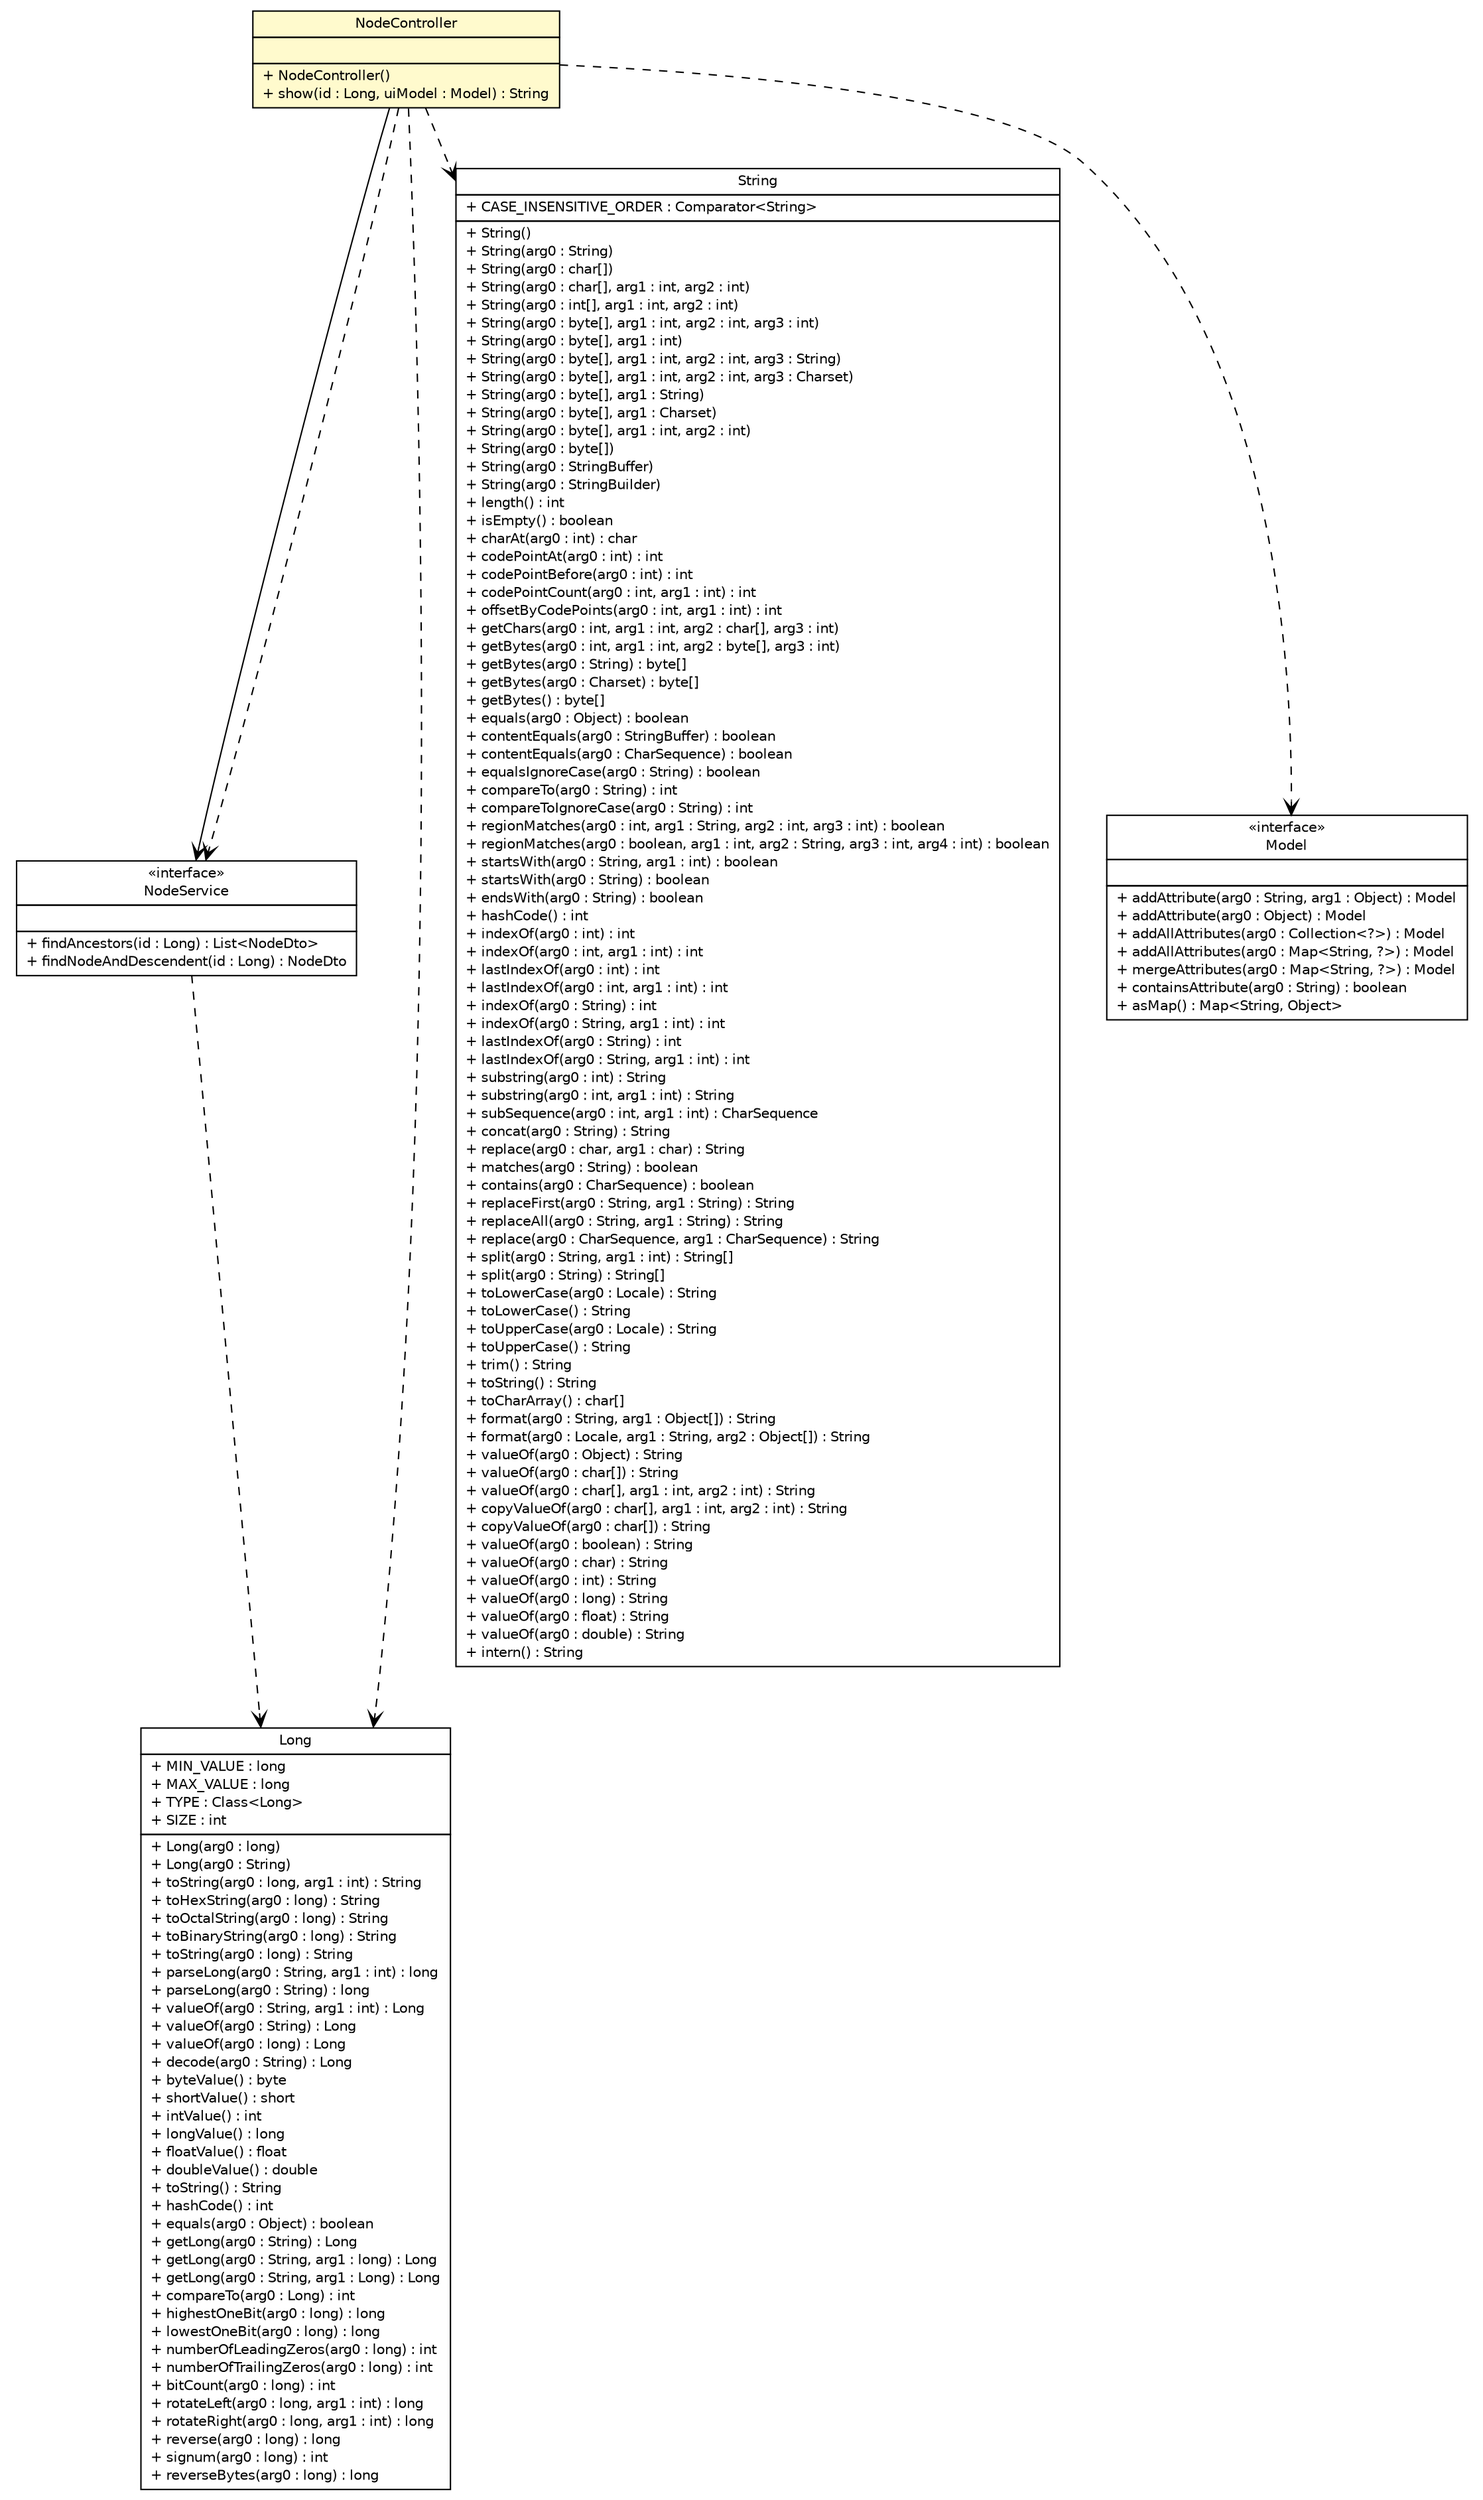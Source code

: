 #!/usr/local/bin/dot
#
# Class diagram 
# Generated by UMLGraph version 5.1 (http://www.umlgraph.org/)
#

digraph G {
	edge [fontname="Helvetica",fontsize=10,labelfontname="Helvetica",labelfontsize=10];
	node [fontname="Helvetica",fontsize=10,shape=plaintext];
	nodesep=0.25;
	ranksep=0.5;
	// net.sereneproject.collector.web.NodeController
	c426 [label=<<table title="net.sereneproject.collector.web.NodeController" border="0" cellborder="1" cellspacing="0" cellpadding="2" port="p" bgcolor="lemonChiffon" href="./NodeController.html">
		<tr><td><table border="0" cellspacing="0" cellpadding="1">
<tr><td align="center" balign="center"> NodeController </td></tr>
		</table></td></tr>
		<tr><td><table border="0" cellspacing="0" cellpadding="1">
<tr><td align="left" balign="left">  </td></tr>
		</table></td></tr>
		<tr><td><table border="0" cellspacing="0" cellpadding="1">
<tr><td align="left" balign="left"> + NodeController() </td></tr>
<tr><td align="left" balign="left"> + show(id : Long, uiModel : Model) : String </td></tr>
		</table></td></tr>
		</table>>, fontname="Helvetica", fontcolor="black", fontsize=10.0];
	// net.sereneproject.collector.service.NodeService
	c447 [label=<<table title="net.sereneproject.collector.service.NodeService" border="0" cellborder="1" cellspacing="0" cellpadding="2" port="p" href="../service/NodeService.html">
		<tr><td><table border="0" cellspacing="0" cellpadding="1">
<tr><td align="center" balign="center"> &#171;interface&#187; </td></tr>
<tr><td align="center" balign="center"> NodeService </td></tr>
		</table></td></tr>
		<tr><td><table border="0" cellspacing="0" cellpadding="1">
<tr><td align="left" balign="left">  </td></tr>
		</table></td></tr>
		<tr><td><table border="0" cellspacing="0" cellpadding="1">
<tr><td align="left" balign="left"> + findAncestors(id : Long) : List&lt;NodeDto&gt; </td></tr>
<tr><td align="left" balign="left"> + findNodeAndDescendent(id : Long) : NodeDto </td></tr>
		</table></td></tr>
		</table>>, fontname="Helvetica", fontcolor="black", fontsize=10.0];
	// net.sereneproject.collector.web.NodeController NAVASSOC net.sereneproject.collector.service.NodeService
	c426:p -> c447:p [taillabel="", label="", headlabel="", fontname="Helvetica", fontcolor="black", fontsize=10.0, color="black", arrowhead=open];
	// net.sereneproject.collector.web.NodeController DEPEND net.sereneproject.collector.service.NodeService
	c426:p -> c447:p [taillabel="", label="", headlabel="", fontname="Helvetica", fontcolor="black", fontsize=10.0, color="black", arrowhead=open, style=dashed];
	// net.sereneproject.collector.web.NodeController DEPEND java.lang.Long
	c426:p -> c456:p [taillabel="", label="", headlabel="", fontname="Helvetica", fontcolor="black", fontsize=10.0, color="black", arrowhead=open, style=dashed];
	// net.sereneproject.collector.web.NodeController DEPEND java.lang.String
	c426:p -> c460:p [taillabel="", label="", headlabel="", fontname="Helvetica", fontcolor="black", fontsize=10.0, color="black", arrowhead=open, style=dashed];
	// net.sereneproject.collector.web.NodeController DEPEND org.springframework.ui.Model
	c426:p -> c461:p [taillabel="", label="", headlabel="", fontname="Helvetica", fontcolor="black", fontsize=10.0, color="black", arrowhead=open, style=dashed];
	// net.sereneproject.collector.service.NodeService DEPEND java.lang.Long
	c447:p -> c456:p [taillabel="", label="", headlabel="", fontname="Helvetica", fontcolor="black", fontsize=10.0, color="black", arrowhead=open, style=dashed];
	// java.lang.Long
	c456 [label=<<table title="java.lang.Long" border="0" cellborder="1" cellspacing="0" cellpadding="2" port="p" href="http://java.sun.com/j2se/1.4.2/docs/api/java/lang/Long.html">
		<tr><td><table border="0" cellspacing="0" cellpadding="1">
<tr><td align="center" balign="center"> Long </td></tr>
		</table></td></tr>
		<tr><td><table border="0" cellspacing="0" cellpadding="1">
<tr><td align="left" balign="left"> + MIN_VALUE : long </td></tr>
<tr><td align="left" balign="left"> + MAX_VALUE : long </td></tr>
<tr><td align="left" balign="left"> + TYPE : Class&lt;Long&gt; </td></tr>
<tr><td align="left" balign="left"> + SIZE : int </td></tr>
		</table></td></tr>
		<tr><td><table border="0" cellspacing="0" cellpadding="1">
<tr><td align="left" balign="left"> + Long(arg0 : long) </td></tr>
<tr><td align="left" balign="left"> + Long(arg0 : String) </td></tr>
<tr><td align="left" balign="left"> + toString(arg0 : long, arg1 : int) : String </td></tr>
<tr><td align="left" balign="left"> + toHexString(arg0 : long) : String </td></tr>
<tr><td align="left" balign="left"> + toOctalString(arg0 : long) : String </td></tr>
<tr><td align="left" balign="left"> + toBinaryString(arg0 : long) : String </td></tr>
<tr><td align="left" balign="left"> + toString(arg0 : long) : String </td></tr>
<tr><td align="left" balign="left"> + parseLong(arg0 : String, arg1 : int) : long </td></tr>
<tr><td align="left" balign="left"> + parseLong(arg0 : String) : long </td></tr>
<tr><td align="left" balign="left"> + valueOf(arg0 : String, arg1 : int) : Long </td></tr>
<tr><td align="left" balign="left"> + valueOf(arg0 : String) : Long </td></tr>
<tr><td align="left" balign="left"> + valueOf(arg0 : long) : Long </td></tr>
<tr><td align="left" balign="left"> + decode(arg0 : String) : Long </td></tr>
<tr><td align="left" balign="left"> + byteValue() : byte </td></tr>
<tr><td align="left" balign="left"> + shortValue() : short </td></tr>
<tr><td align="left" balign="left"> + intValue() : int </td></tr>
<tr><td align="left" balign="left"> + longValue() : long </td></tr>
<tr><td align="left" balign="left"> + floatValue() : float </td></tr>
<tr><td align="left" balign="left"> + doubleValue() : double </td></tr>
<tr><td align="left" balign="left"> + toString() : String </td></tr>
<tr><td align="left" balign="left"> + hashCode() : int </td></tr>
<tr><td align="left" balign="left"> + equals(arg0 : Object) : boolean </td></tr>
<tr><td align="left" balign="left"> + getLong(arg0 : String) : Long </td></tr>
<tr><td align="left" balign="left"> + getLong(arg0 : String, arg1 : long) : Long </td></tr>
<tr><td align="left" balign="left"> + getLong(arg0 : String, arg1 : Long) : Long </td></tr>
<tr><td align="left" balign="left"> + compareTo(arg0 : Long) : int </td></tr>
<tr><td align="left" balign="left"> + highestOneBit(arg0 : long) : long </td></tr>
<tr><td align="left" balign="left"> + lowestOneBit(arg0 : long) : long </td></tr>
<tr><td align="left" balign="left"> + numberOfLeadingZeros(arg0 : long) : int </td></tr>
<tr><td align="left" balign="left"> + numberOfTrailingZeros(arg0 : long) : int </td></tr>
<tr><td align="left" balign="left"> + bitCount(arg0 : long) : int </td></tr>
<tr><td align="left" balign="left"> + rotateLeft(arg0 : long, arg1 : int) : long </td></tr>
<tr><td align="left" balign="left"> + rotateRight(arg0 : long, arg1 : int) : long </td></tr>
<tr><td align="left" balign="left"> + reverse(arg0 : long) : long </td></tr>
<tr><td align="left" balign="left"> + signum(arg0 : long) : int </td></tr>
<tr><td align="left" balign="left"> + reverseBytes(arg0 : long) : long </td></tr>
		</table></td></tr>
		</table>>, fontname="Helvetica", fontcolor="black", fontsize=10.0];
	// java.lang.String
	c460 [label=<<table title="java.lang.String" border="0" cellborder="1" cellspacing="0" cellpadding="2" port="p" href="http://java.sun.com/j2se/1.4.2/docs/api/java/lang/String.html">
		<tr><td><table border="0" cellspacing="0" cellpadding="1">
<tr><td align="center" balign="center"> String </td></tr>
		</table></td></tr>
		<tr><td><table border="0" cellspacing="0" cellpadding="1">
<tr><td align="left" balign="left"> + CASE_INSENSITIVE_ORDER : Comparator&lt;String&gt; </td></tr>
		</table></td></tr>
		<tr><td><table border="0" cellspacing="0" cellpadding="1">
<tr><td align="left" balign="left"> + String() </td></tr>
<tr><td align="left" balign="left"> + String(arg0 : String) </td></tr>
<tr><td align="left" balign="left"> + String(arg0 : char[]) </td></tr>
<tr><td align="left" balign="left"> + String(arg0 : char[], arg1 : int, arg2 : int) </td></tr>
<tr><td align="left" balign="left"> + String(arg0 : int[], arg1 : int, arg2 : int) </td></tr>
<tr><td align="left" balign="left"> + String(arg0 : byte[], arg1 : int, arg2 : int, arg3 : int) </td></tr>
<tr><td align="left" balign="left"> + String(arg0 : byte[], arg1 : int) </td></tr>
<tr><td align="left" balign="left"> + String(arg0 : byte[], arg1 : int, arg2 : int, arg3 : String) </td></tr>
<tr><td align="left" balign="left"> + String(arg0 : byte[], arg1 : int, arg2 : int, arg3 : Charset) </td></tr>
<tr><td align="left" balign="left"> + String(arg0 : byte[], arg1 : String) </td></tr>
<tr><td align="left" balign="left"> + String(arg0 : byte[], arg1 : Charset) </td></tr>
<tr><td align="left" balign="left"> + String(arg0 : byte[], arg1 : int, arg2 : int) </td></tr>
<tr><td align="left" balign="left"> + String(arg0 : byte[]) </td></tr>
<tr><td align="left" balign="left"> + String(arg0 : StringBuffer) </td></tr>
<tr><td align="left" balign="left"> + String(arg0 : StringBuilder) </td></tr>
<tr><td align="left" balign="left"> + length() : int </td></tr>
<tr><td align="left" balign="left"> + isEmpty() : boolean </td></tr>
<tr><td align="left" balign="left"> + charAt(arg0 : int) : char </td></tr>
<tr><td align="left" balign="left"> + codePointAt(arg0 : int) : int </td></tr>
<tr><td align="left" balign="left"> + codePointBefore(arg0 : int) : int </td></tr>
<tr><td align="left" balign="left"> + codePointCount(arg0 : int, arg1 : int) : int </td></tr>
<tr><td align="left" balign="left"> + offsetByCodePoints(arg0 : int, arg1 : int) : int </td></tr>
<tr><td align="left" balign="left"> + getChars(arg0 : int, arg1 : int, arg2 : char[], arg3 : int) </td></tr>
<tr><td align="left" balign="left"> + getBytes(arg0 : int, arg1 : int, arg2 : byte[], arg3 : int) </td></tr>
<tr><td align="left" balign="left"> + getBytes(arg0 : String) : byte[] </td></tr>
<tr><td align="left" balign="left"> + getBytes(arg0 : Charset) : byte[] </td></tr>
<tr><td align="left" balign="left"> + getBytes() : byte[] </td></tr>
<tr><td align="left" balign="left"> + equals(arg0 : Object) : boolean </td></tr>
<tr><td align="left" balign="left"> + contentEquals(arg0 : StringBuffer) : boolean </td></tr>
<tr><td align="left" balign="left"> + contentEquals(arg0 : CharSequence) : boolean </td></tr>
<tr><td align="left" balign="left"> + equalsIgnoreCase(arg0 : String) : boolean </td></tr>
<tr><td align="left" balign="left"> + compareTo(arg0 : String) : int </td></tr>
<tr><td align="left" balign="left"> + compareToIgnoreCase(arg0 : String) : int </td></tr>
<tr><td align="left" balign="left"> + regionMatches(arg0 : int, arg1 : String, arg2 : int, arg3 : int) : boolean </td></tr>
<tr><td align="left" balign="left"> + regionMatches(arg0 : boolean, arg1 : int, arg2 : String, arg3 : int, arg4 : int) : boolean </td></tr>
<tr><td align="left" balign="left"> + startsWith(arg0 : String, arg1 : int) : boolean </td></tr>
<tr><td align="left" balign="left"> + startsWith(arg0 : String) : boolean </td></tr>
<tr><td align="left" balign="left"> + endsWith(arg0 : String) : boolean </td></tr>
<tr><td align="left" balign="left"> + hashCode() : int </td></tr>
<tr><td align="left" balign="left"> + indexOf(arg0 : int) : int </td></tr>
<tr><td align="left" balign="left"> + indexOf(arg0 : int, arg1 : int) : int </td></tr>
<tr><td align="left" balign="left"> + lastIndexOf(arg0 : int) : int </td></tr>
<tr><td align="left" balign="left"> + lastIndexOf(arg0 : int, arg1 : int) : int </td></tr>
<tr><td align="left" balign="left"> + indexOf(arg0 : String) : int </td></tr>
<tr><td align="left" balign="left"> + indexOf(arg0 : String, arg1 : int) : int </td></tr>
<tr><td align="left" balign="left"> + lastIndexOf(arg0 : String) : int </td></tr>
<tr><td align="left" balign="left"> + lastIndexOf(arg0 : String, arg1 : int) : int </td></tr>
<tr><td align="left" balign="left"> + substring(arg0 : int) : String </td></tr>
<tr><td align="left" balign="left"> + substring(arg0 : int, arg1 : int) : String </td></tr>
<tr><td align="left" balign="left"> + subSequence(arg0 : int, arg1 : int) : CharSequence </td></tr>
<tr><td align="left" balign="left"> + concat(arg0 : String) : String </td></tr>
<tr><td align="left" balign="left"> + replace(arg0 : char, arg1 : char) : String </td></tr>
<tr><td align="left" balign="left"> + matches(arg0 : String) : boolean </td></tr>
<tr><td align="left" balign="left"> + contains(arg0 : CharSequence) : boolean </td></tr>
<tr><td align="left" balign="left"> + replaceFirst(arg0 : String, arg1 : String) : String </td></tr>
<tr><td align="left" balign="left"> + replaceAll(arg0 : String, arg1 : String) : String </td></tr>
<tr><td align="left" balign="left"> + replace(arg0 : CharSequence, arg1 : CharSequence) : String </td></tr>
<tr><td align="left" balign="left"> + split(arg0 : String, arg1 : int) : String[] </td></tr>
<tr><td align="left" balign="left"> + split(arg0 : String) : String[] </td></tr>
<tr><td align="left" balign="left"> + toLowerCase(arg0 : Locale) : String </td></tr>
<tr><td align="left" balign="left"> + toLowerCase() : String </td></tr>
<tr><td align="left" balign="left"> + toUpperCase(arg0 : Locale) : String </td></tr>
<tr><td align="left" balign="left"> + toUpperCase() : String </td></tr>
<tr><td align="left" balign="left"> + trim() : String </td></tr>
<tr><td align="left" balign="left"> + toString() : String </td></tr>
<tr><td align="left" balign="left"> + toCharArray() : char[] </td></tr>
<tr><td align="left" balign="left"> + format(arg0 : String, arg1 : Object[]) : String </td></tr>
<tr><td align="left" balign="left"> + format(arg0 : Locale, arg1 : String, arg2 : Object[]) : String </td></tr>
<tr><td align="left" balign="left"> + valueOf(arg0 : Object) : String </td></tr>
<tr><td align="left" balign="left"> + valueOf(arg0 : char[]) : String </td></tr>
<tr><td align="left" balign="left"> + valueOf(arg0 : char[], arg1 : int, arg2 : int) : String </td></tr>
<tr><td align="left" balign="left"> + copyValueOf(arg0 : char[], arg1 : int, arg2 : int) : String </td></tr>
<tr><td align="left" balign="left"> + copyValueOf(arg0 : char[]) : String </td></tr>
<tr><td align="left" balign="left"> + valueOf(arg0 : boolean) : String </td></tr>
<tr><td align="left" balign="left"> + valueOf(arg0 : char) : String </td></tr>
<tr><td align="left" balign="left"> + valueOf(arg0 : int) : String </td></tr>
<tr><td align="left" balign="left"> + valueOf(arg0 : long) : String </td></tr>
<tr><td align="left" balign="left"> + valueOf(arg0 : float) : String </td></tr>
<tr><td align="left" balign="left"> + valueOf(arg0 : double) : String </td></tr>
<tr><td align="left" balign="left"> + intern() : String </td></tr>
		</table></td></tr>
		</table>>, fontname="Helvetica", fontcolor="black", fontsize=10.0];
	// org.springframework.ui.Model
	c461 [label=<<table title="org.springframework.ui.Model" border="0" cellborder="1" cellspacing="0" cellpadding="2" port="p" href="http://java.sun.com/j2se/1.4.2/docs/api/org/springframework/ui/Model.html">
		<tr><td><table border="0" cellspacing="0" cellpadding="1">
<tr><td align="center" balign="center"> &#171;interface&#187; </td></tr>
<tr><td align="center" balign="center"> Model </td></tr>
		</table></td></tr>
		<tr><td><table border="0" cellspacing="0" cellpadding="1">
<tr><td align="left" balign="left">  </td></tr>
		</table></td></tr>
		<tr><td><table border="0" cellspacing="0" cellpadding="1">
<tr><td align="left" balign="left"> + addAttribute(arg0 : String, arg1 : Object) : Model </td></tr>
<tr><td align="left" balign="left"> + addAttribute(arg0 : Object) : Model </td></tr>
<tr><td align="left" balign="left"> + addAllAttributes(arg0 : Collection&lt;?&gt;) : Model </td></tr>
<tr><td align="left" balign="left"> + addAllAttributes(arg0 : Map&lt;String, ?&gt;) : Model </td></tr>
<tr><td align="left" balign="left"> + mergeAttributes(arg0 : Map&lt;String, ?&gt;) : Model </td></tr>
<tr><td align="left" balign="left"> + containsAttribute(arg0 : String) : boolean </td></tr>
<tr><td align="left" balign="left"> + asMap() : Map&lt;String, Object&gt; </td></tr>
		</table></td></tr>
		</table>>, fontname="Helvetica", fontcolor="black", fontsize=10.0];
}

